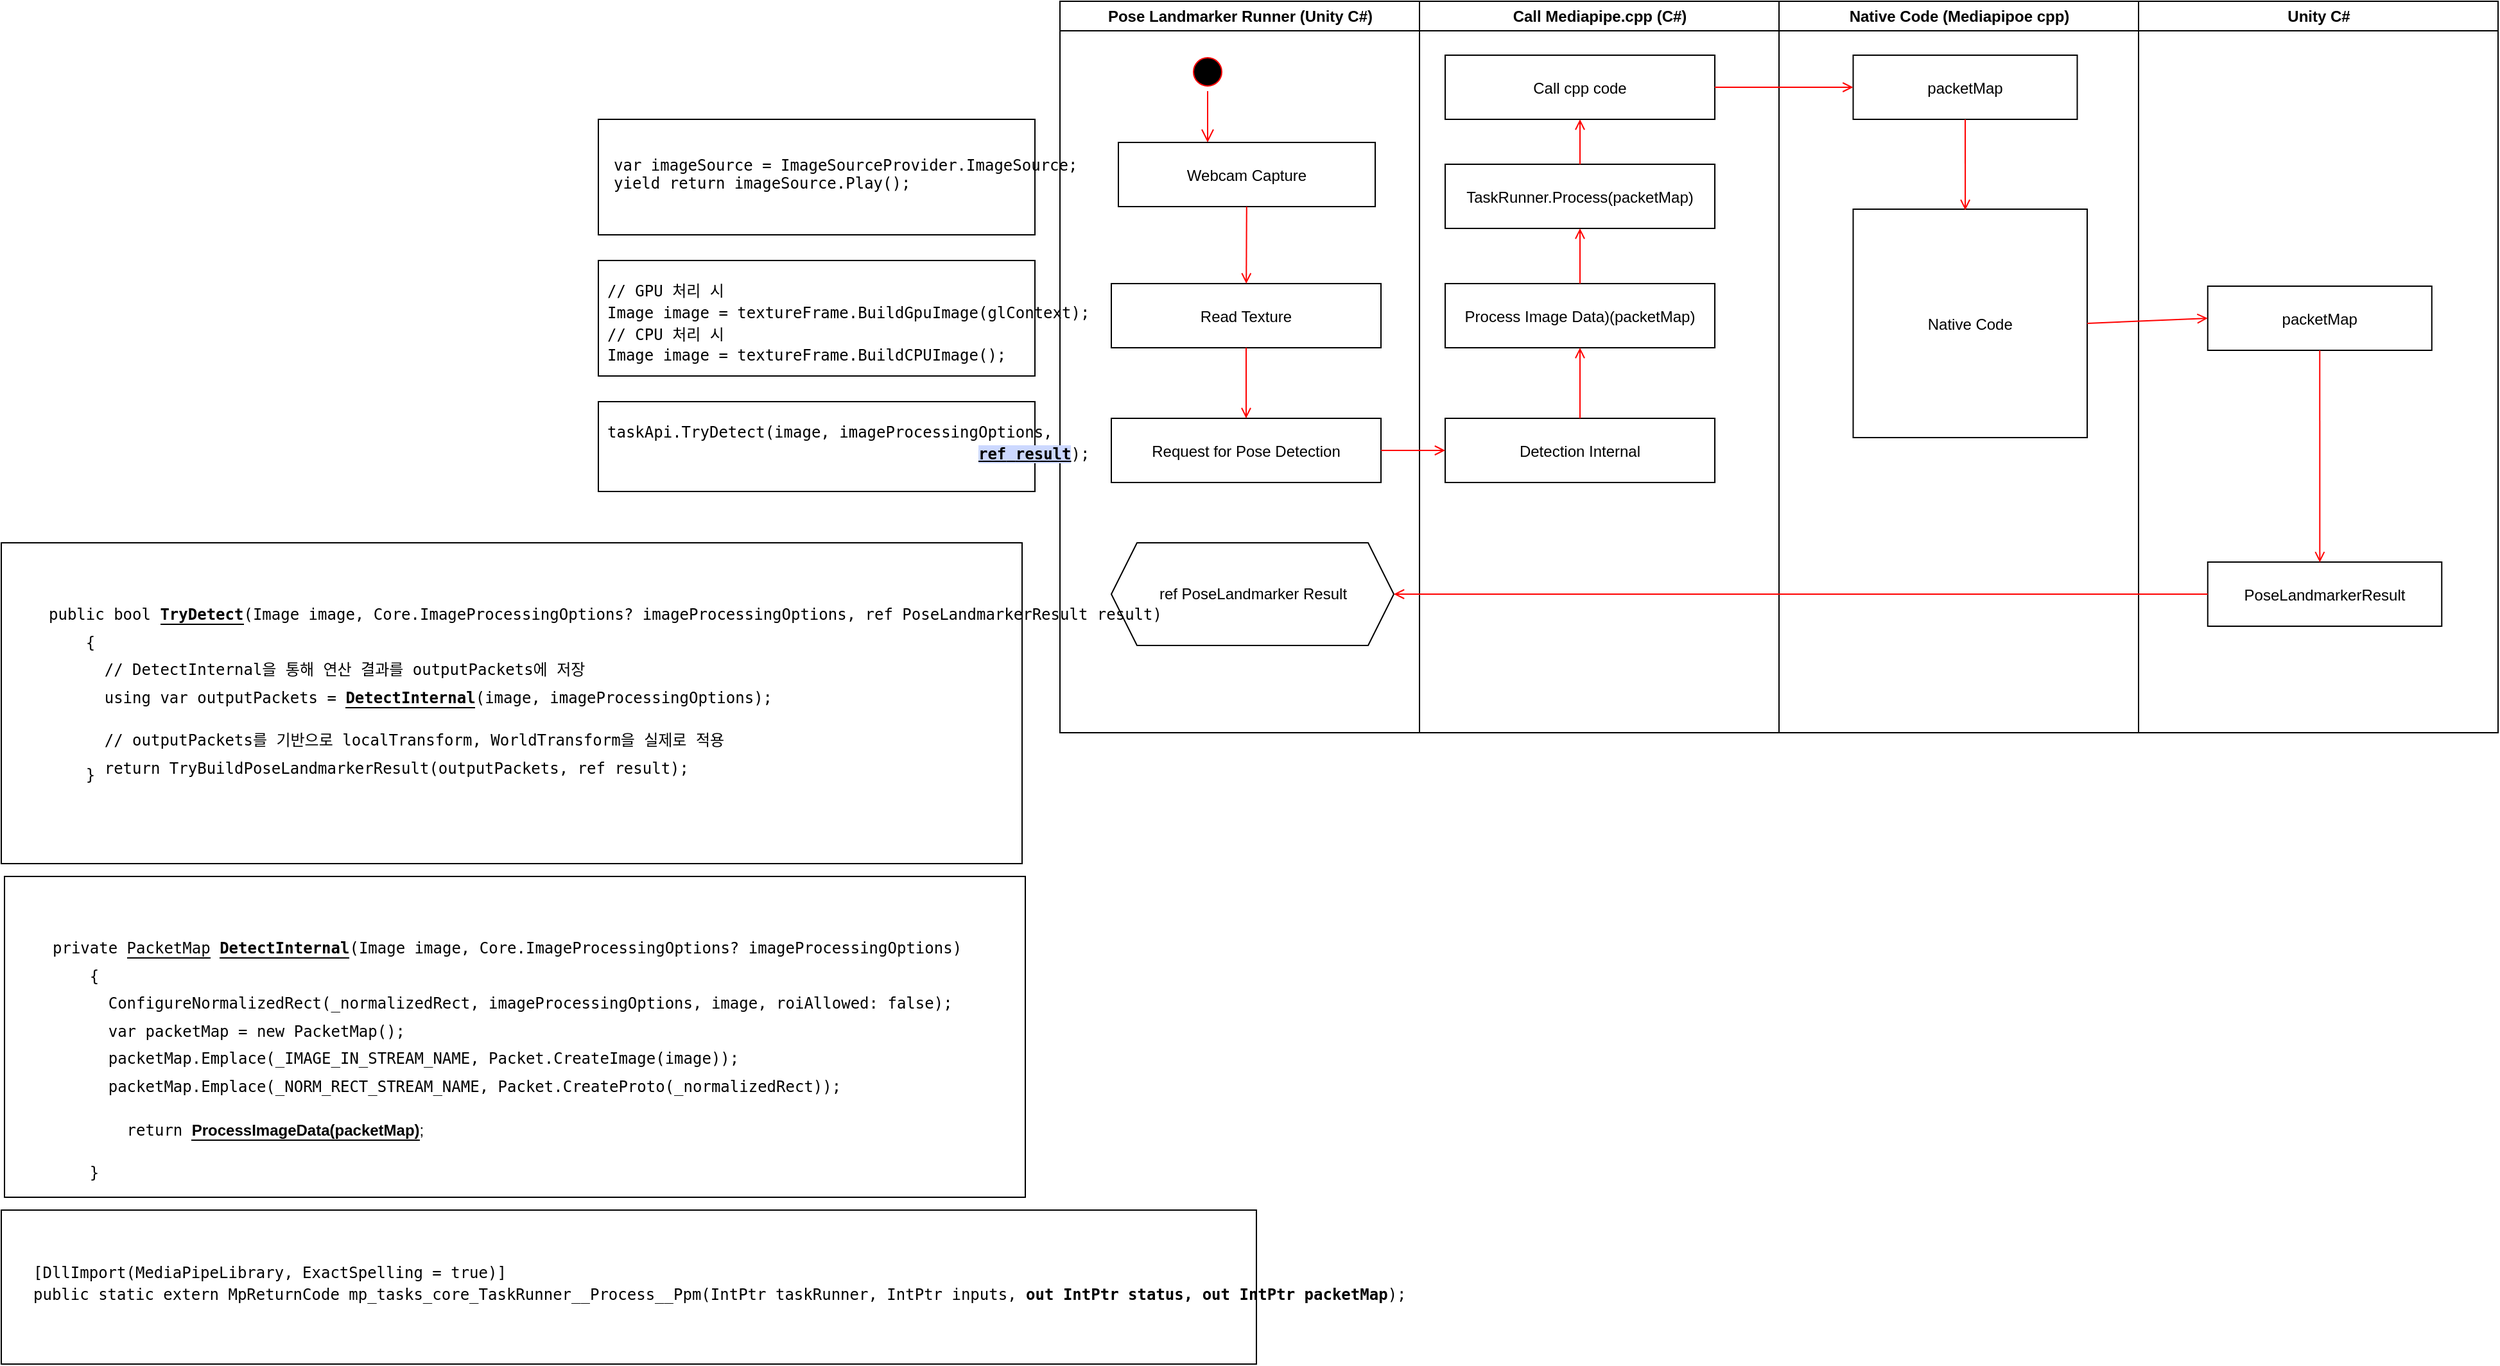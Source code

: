 <mxfile version="24.7.7">
  <diagram name="Page-1" id="e7e014a7-5840-1c2e-5031-d8a46d1fe8dd">
    <mxGraphModel dx="2557" dy="789" grid="1" gridSize="10" guides="1" tooltips="1" connect="1" arrows="1" fold="1" page="1" pageScale="1" pageWidth="1169" pageHeight="826" background="none" math="0" shadow="0">
      <root>
        <mxCell id="0" />
        <mxCell id="1" parent="0" />
        <mxCell id="2" value="Pose Landmarker Runner (Unity C#)" style="swimlane;whiteSpace=wrap" parent="1" vertex="1">
          <mxGeometry x="164.5" y="128" width="280" height="570" as="geometry" />
        </mxCell>
        <mxCell id="5" value="" style="ellipse;shape=startState;fillColor=#000000;strokeColor=#ff0000;" parent="2" vertex="1">
          <mxGeometry x="100" y="40" width="30" height="30" as="geometry" />
        </mxCell>
        <mxCell id="6" value="" style="edgeStyle=elbowEdgeStyle;elbow=horizontal;verticalAlign=bottom;endArrow=open;endSize=8;strokeColor=#FF0000;endFill=1;rounded=0" parent="2" source="5" target="7" edge="1">
          <mxGeometry x="100" y="40" as="geometry">
            <mxPoint x="115" y="110" as="targetPoint" />
          </mxGeometry>
        </mxCell>
        <mxCell id="7" value="Webcam Capture" style="" parent="2" vertex="1">
          <mxGeometry x="45.5" y="110" width="200" height="50" as="geometry" />
        </mxCell>
        <mxCell id="8" value="Read Texture" style="" parent="2" vertex="1">
          <mxGeometry x="40" y="220" width="210" height="50" as="geometry" />
        </mxCell>
        <mxCell id="9" value="" style="endArrow=open;strokeColor=#FF0000;endFill=1;rounded=0" parent="2" source="7" target="8" edge="1">
          <mxGeometry relative="1" as="geometry" />
        </mxCell>
        <mxCell id="10" value="Request for Pose Detection" style="" parent="2" vertex="1">
          <mxGeometry x="40" y="325" width="210" height="50" as="geometry" />
        </mxCell>
        <mxCell id="11" value="" style="endArrow=open;strokeColor=#FF0000;endFill=1;rounded=0" parent="2" source="8" target="10" edge="1">
          <mxGeometry relative="1" as="geometry" />
        </mxCell>
        <mxCell id="n3sr81KYQuMuHgAfEhZ_-74" value="ref PoseLandmarker Result" style="shape=hexagon;perimeter=hexagonPerimeter2;whiteSpace=wrap;html=1;fixedSize=1;" vertex="1" parent="2">
          <mxGeometry x="40" y="422" width="220" height="80" as="geometry" />
        </mxCell>
        <mxCell id="3" value="Call Mediapipe.cpp (C#)" style="swimlane;whiteSpace=wrap" parent="1" vertex="1">
          <mxGeometry x="444.5" y="128" width="280" height="570" as="geometry" />
        </mxCell>
        <mxCell id="16" value="Process Image Data)(packetMap)" style="" parent="3" vertex="1">
          <mxGeometry x="20" y="220" width="210" height="50" as="geometry" />
        </mxCell>
        <mxCell id="18" value="Detection Internal" style="" parent="3" vertex="1">
          <mxGeometry x="20" y="325" width="210" height="50" as="geometry" />
        </mxCell>
        <mxCell id="n3sr81KYQuMuHgAfEhZ_-59" value="" style="endArrow=open;strokeColor=#FF0000;endFill=1;rounded=0;exitX=0.5;exitY=0;exitDx=0;exitDy=0;entryX=0.5;entryY=1;entryDx=0;entryDy=0;" edge="1" parent="3" source="18" target="16">
          <mxGeometry relative="1" as="geometry">
            <mxPoint x="-125" y="280" as="sourcePoint" />
            <mxPoint x="-125" y="335" as="targetPoint" />
          </mxGeometry>
        </mxCell>
        <mxCell id="n3sr81KYQuMuHgAfEhZ_-60" value="TaskRunner.Process(packetMap)" style="" vertex="1" parent="3">
          <mxGeometry x="20" y="127" width="210" height="50" as="geometry" />
        </mxCell>
        <mxCell id="n3sr81KYQuMuHgAfEhZ_-61" value="" style="endArrow=open;strokeColor=#FF0000;endFill=1;rounded=0;exitX=0.5;exitY=0;exitDx=0;exitDy=0;entryX=0.5;entryY=1;entryDx=0;entryDy=0;" edge="1" parent="3" source="n3sr81KYQuMuHgAfEhZ_-60" target="15">
          <mxGeometry relative="1" as="geometry">
            <mxPoint x="-125" y="82" as="sourcePoint" />
            <mxPoint x="125" y="72" as="targetPoint" />
          </mxGeometry>
        </mxCell>
        <mxCell id="n3sr81KYQuMuHgAfEhZ_-62" value="" style="endArrow=open;strokeColor=#FF0000;endFill=1;rounded=0;exitX=0.5;exitY=0;exitDx=0;exitDy=0;entryX=0.5;entryY=1;entryDx=0;entryDy=0;" edge="1" parent="3" source="16" target="n3sr81KYQuMuHgAfEhZ_-60">
          <mxGeometry relative="1" as="geometry">
            <mxPoint x="135" y="137" as="sourcePoint" />
            <mxPoint x="135" y="82" as="targetPoint" />
          </mxGeometry>
        </mxCell>
        <mxCell id="15" value="Call cpp code" style="" parent="3" vertex="1">
          <mxGeometry x="20" y="42" width="210" height="50" as="geometry" />
        </mxCell>
        <mxCell id="4" value="Native Code (Mediapipoe cpp)" style="swimlane;whiteSpace=wrap" parent="1" vertex="1">
          <mxGeometry x="724.5" y="128" width="280" height="570" as="geometry" />
        </mxCell>
        <mxCell id="n3sr81KYQuMuHgAfEhZ_-66" value="packetMap" style="" vertex="1" parent="4">
          <mxGeometry x="57.75" y="42" width="174.5" height="50" as="geometry" />
        </mxCell>
        <mxCell id="n3sr81KYQuMuHgAfEhZ_-68" value="Native Code" style="" vertex="1" parent="4">
          <mxGeometry x="57.75" y="162" width="182.25" height="178" as="geometry" />
        </mxCell>
        <mxCell id="n3sr81KYQuMuHgAfEhZ_-69" value="" style="endArrow=open;strokeColor=#FF0000;endFill=1;rounded=0;exitX=0.5;exitY=1;exitDx=0;exitDy=0;entryX=0.479;entryY=0.004;entryDx=0;entryDy=0;entryPerimeter=0;" edge="1" parent="4" source="n3sr81KYQuMuHgAfEhZ_-66" target="n3sr81KYQuMuHgAfEhZ_-68">
          <mxGeometry relative="1" as="geometry">
            <mxPoint x="-40.5" y="77" as="sourcePoint" />
            <mxPoint x="67.5" y="77" as="targetPoint" />
          </mxGeometry>
        </mxCell>
        <mxCell id="20" value="" style="endArrow=open;strokeColor=#FF0000;endFill=1;rounded=0" parent="1" source="10" target="18" edge="1">
          <mxGeometry relative="1" as="geometry" />
        </mxCell>
        <mxCell id="n3sr81KYQuMuHgAfEhZ_-41" value="Unity C#" style="swimlane;whiteSpace=wrap;startSize=23;" vertex="1" parent="1">
          <mxGeometry x="1004.5" y="128" width="280" height="570" as="geometry" />
        </mxCell>
        <mxCell id="n3sr81KYQuMuHgAfEhZ_-70" value="packetMap" style="" vertex="1" parent="n3sr81KYQuMuHgAfEhZ_-41">
          <mxGeometry x="53.88" y="222" width="174.5" height="50" as="geometry" />
        </mxCell>
        <mxCell id="n3sr81KYQuMuHgAfEhZ_-71" value="PoseLandmarkerResult" style="" vertex="1" parent="n3sr81KYQuMuHgAfEhZ_-41">
          <mxGeometry x="53.88" y="437" width="182.25" height="50" as="geometry" />
        </mxCell>
        <mxCell id="n3sr81KYQuMuHgAfEhZ_-72" value="" style="endArrow=open;strokeColor=#FF0000;endFill=1;rounded=0;exitX=0.5;exitY=1;exitDx=0;exitDy=0;entryX=0.479;entryY=0.004;entryDx=0;entryDy=0;entryPerimeter=0;" edge="1" parent="n3sr81KYQuMuHgAfEhZ_-41" source="n3sr81KYQuMuHgAfEhZ_-70" target="n3sr81KYQuMuHgAfEhZ_-71">
          <mxGeometry relative="1" as="geometry">
            <mxPoint x="-44.37" y="257" as="sourcePoint" />
            <mxPoint x="63.63" y="257" as="targetPoint" />
          </mxGeometry>
        </mxCell>
        <mxCell id="n3sr81KYQuMuHgAfEhZ_-48" value="" style="rounded=0;whiteSpace=wrap;html=1;" vertex="1" parent="1">
          <mxGeometry x="-195" y="220" width="340" height="90" as="geometry" />
        </mxCell>
        <mxCell id="n3sr81KYQuMuHgAfEhZ_-47" value="&lt;pre&gt;&lt;code class=&quot;language-csharp&quot;&gt;var imageSource = ImageSourceProvider.ImageSource;&#xa;yield return imageSource.Play();&#xa;&lt;/code&gt;&lt;/pre&gt;" style="text;whiteSpace=wrap;html=1;" vertex="1" parent="1">
          <mxGeometry x="-185" y="230" width="330" height="80" as="geometry" />
        </mxCell>
        <mxCell id="n3sr81KYQuMuHgAfEhZ_-49" value="" style="rounded=0;whiteSpace=wrap;html=1;" vertex="1" parent="1">
          <mxGeometry x="-195" y="330" width="340" height="90" as="geometry" />
        </mxCell>
        <mxCell id="n3sr81KYQuMuHgAfEhZ_-50" value="&lt;pre style=&quot;line-height: 40%;&quot;&gt;&lt;code class=&quot;language-csharp&quot;&gt;// GPU 처리 시&lt;/code&gt;&lt;/pre&gt;&lt;pre style=&quot;line-height: 40%;&quot;&gt;&lt;code class=&quot;language-csharp&quot;&gt;Image image = textureFrame.BuildGpuImage(glContext); &lt;br&gt;&lt;pre style=&quot;line-height: 40%;&quot;&gt;&lt;code class=&quot;language-csharp&quot;&gt;// CPU 처리 시&lt;/code&gt;&lt;/pre&gt;&lt;/code&gt;&lt;/pre&gt;&lt;pre style=&quot;line-height: 40%;&quot;&gt;&lt;code class=&quot;language-csharp&quot;&gt;Image image = textureFrame.BuildCPUImage(); &lt;br&gt;&lt;/code&gt;&lt;/pre&gt;" style="text;whiteSpace=wrap;html=1;" vertex="1" parent="1">
          <mxGeometry x="-190" y="333" width="330" height="80" as="geometry" />
        </mxCell>
        <mxCell id="n3sr81KYQuMuHgAfEhZ_-51" value="" style="rounded=0;whiteSpace=wrap;html=1;" vertex="1" parent="1">
          <mxGeometry x="-195" y="440" width="340" height="70" as="geometry" />
        </mxCell>
        <mxCell id="n3sr81KYQuMuHgAfEhZ_-52" value="&lt;pre style=&quot;line-height: 40%;&quot;&gt;taskApi.TryDetect(image, imageProcessingOptions, &lt;/pre&gt;&lt;pre style=&quot;line-height: 40%;&quot;&gt;&lt;span style=&quot;white-space: pre;&quot;&gt;&#x9;&lt;/span&gt;&lt;span style=&quot;white-space: pre;&quot;&gt;&#x9;&lt;/span&gt;&lt;span style=&quot;white-space: pre;&quot;&gt;&#x9;&lt;/span&gt;&lt;span style=&quot;white-space: pre;&quot;&gt;&#x9;&lt;/span&gt;&lt;span style=&quot;white-space: pre;&quot;&gt;&#x9;&lt;/span&gt;&lt;u style=&quot;background-color: rgb(204, 216, 255);&quot;&gt;&lt;b&gt;ref&lt;/b&gt; &lt;b&gt;result&lt;/b&gt;&lt;/u&gt;);&lt;br&gt;&lt;span style=&quot;background-color: initial; font-family: Helvetica; white-space: normal;&quot;&gt;&lt;/span&gt;&lt;/pre&gt;" style="text;whiteSpace=wrap;html=1;" vertex="1" parent="1">
          <mxGeometry x="-190" y="443" width="330" height="57" as="geometry" />
        </mxCell>
        <mxCell id="n3sr81KYQuMuHgAfEhZ_-53" value="" style="rounded=0;whiteSpace=wrap;html=1;" vertex="1" parent="1">
          <mxGeometry x="-660" y="550" width="795" height="250" as="geometry" />
        </mxCell>
        <mxCell id="n3sr81KYQuMuHgAfEhZ_-54" value="&lt;pre style=&quot;line-height: 40%;&quot;&gt;public bool &lt;span class=&quot;notion-enable-hover&quot; data-token-index=&quot;1&quot; style=&quot;color:inherit;border-bottom:0.05em solid;word-wrap:break-word;font-weight:600&quot;&gt;TryDetect&lt;/span&gt;(Image image, Core.ImageProcessingOptions? imageProcessingOptions, ref PoseLandmarkerResult result)&lt;/pre&gt;&lt;pre style=&quot;line-height: 40%;&quot;&gt;&lt;br&gt;    {&lt;br&gt;&#x9; &lt;/pre&gt;&lt;pre style=&quot;line-height: 40%;&quot;&gt;      // DetectInternal을 통해 연산 결과를 outputPackets에 저장&lt;/pre&gt;&lt;pre style=&quot;line-height: 40%;&quot;&gt;&lt;br&gt;      using var outputPackets = &lt;span class=&quot;notion-enable-hover&quot; data-token-index=&quot;3&quot; style=&quot;color:inherit;border-bottom:0.05em solid;word-wrap:break-word;font-weight:600&quot;&gt;DetectInternal&lt;/span&gt;(image, imageProcessingOptions);&lt;/pre&gt;&lt;pre style=&quot;line-height: 40%;&quot;&gt;&lt;br&gt;&lt;/pre&gt;&lt;pre style=&quot;line-height: 40%;&quot;&gt;      // outputPackets를 기반으로 localTransform, WorldTransform을 실제로 적용&lt;/pre&gt;&lt;pre style=&quot;line-height: 40%;&quot;&gt;&lt;br&gt;      return TryBuildPoseLandmarkerResult(outputPackets, ref result);&lt;br&gt;    }&lt;br&gt;&lt;/pre&gt;&lt;pre style=&quot;line-height: 40%;&quot;&gt;&lt;span style=&quot;background-color: initial; font-family: Helvetica; white-space: normal;&quot;&gt;&lt;/span&gt;&lt;/pre&gt;" style="text;whiteSpace=wrap;html=1;" vertex="1" parent="1">
          <mxGeometry x="-625" y="585" width="730" height="180" as="geometry" />
        </mxCell>
        <mxCell id="n3sr81KYQuMuHgAfEhZ_-56" value="" style="rounded=0;whiteSpace=wrap;html=1;" vertex="1" parent="1">
          <mxGeometry x="-657.5" y="810" width="795" height="250" as="geometry" />
        </mxCell>
        <mxCell id="n3sr81KYQuMuHgAfEhZ_-57" value="&lt;pre style=&quot;line-height: 40%;&quot;&gt;private &lt;span class=&quot;notion-enable-hover&quot; data-token-index=&quot;1&quot; style=&quot;color:inherit;border-bottom:0.05em solid;word-wrap:break-word&quot;&gt;PacketMap&lt;/span&gt; &lt;span class=&quot;notion-enable-hover&quot; data-token-index=&quot;3&quot; style=&quot;color:inherit;border-bottom:0.05em solid;word-wrap:break-word;font-weight:600&quot;&gt;DetectInternal&lt;/span&gt;(Image image, Core.ImageProcessingOptions? imageProcessingOptions)&lt;br/&gt;&lt;br/&gt;&lt;/pre&gt;&lt;pre style=&quot;line-height: 40%;&quot;&gt;    {&lt;br&gt;&#x9; &lt;/pre&gt;&lt;pre style=&quot;line-height: 40%;&quot;&gt;      ConfigureNormalizedRect(_normalizedRect, imageProcessingOptions, image, roiAllowed: false);&lt;br/&gt;&lt;br/&gt;&lt;/pre&gt;&lt;pre style=&quot;line-height: 40%;&quot;&gt;      var packetMap = new PacketMap();&lt;br/&gt;&lt;br/&gt;&lt;/pre&gt;&lt;pre style=&quot;line-height: 40%;&quot;&gt;      packetMap.Emplace(_IMAGE_IN_STREAM_NAME, Packet.CreateImage(image));&lt;br/&gt;&lt;br/&gt;&lt;/pre&gt;&lt;pre style=&quot;line-height: 40%;&quot;&gt;      packetMap.Emplace(_NORM_RECT_STREAM_NAME, Packet.CreateProto(_normalizedRect));&lt;/pre&gt;&lt;pre style=&quot;line-height: 40%;&quot;&gt;      &lt;/pre&gt;&lt;pre style=&quot;line-height: 40%;&quot;&gt;&lt;span style=&quot;white-space: pre;&quot;&gt;&#x9;&lt;/span&gt;return &lt;span style=&quot;background-color: initial; color: inherit; font-family: Helvetica; white-space: normal; border-bottom: 0.05em solid; overflow-wrap: break-word; font-weight: 600;&quot; class=&quot;notion-enable-hover&quot; data-token-index=&quot;1&quot;&gt;ProcessImageData(packetMap)&lt;/span&gt;&lt;span style=&quot;background-color: initial; font-family: Helvetica; white-space: normal;&quot;&gt;;&lt;/span&gt;&lt;/pre&gt;&lt;pre style=&quot;line-height: 40%;&quot;&gt;&lt;br/&gt;&lt;/pre&gt;&lt;pre style=&quot;line-height: 40%;&quot;&gt;    }&lt;br&gt;&lt;/pre&gt;&lt;pre style=&quot;line-height: 40%;&quot;&gt;&lt;br&gt;&lt;/pre&gt;&lt;pre style=&quot;line-height: 40%;&quot;&gt;&lt;span style=&quot;background-color: initial; font-family: Helvetica; white-space: normal;&quot;&gt;&lt;/span&gt;&lt;/pre&gt;" style="text;whiteSpace=wrap;html=1;" vertex="1" parent="1">
          <mxGeometry x="-622.5" y="845" width="730" height="180" as="geometry" />
        </mxCell>
        <mxCell id="n3sr81KYQuMuHgAfEhZ_-64" value="" style="rounded=0;whiteSpace=wrap;html=1;" vertex="1" parent="1">
          <mxGeometry x="-660" y="1070" width="977.5" height="120" as="geometry" />
        </mxCell>
        <mxCell id="n3sr81KYQuMuHgAfEhZ_-65" value="&lt;pre style=&quot;line-height: 40%;&quot;&gt;[DllImport(MediaPipeLibrary, ExactSpelling = true)]&lt;br&gt;&lt;/pre&gt;&lt;pre style=&quot;line-height: 40%;&quot;&gt;public static extern MpReturnCode mp_tasks_core_TaskRunner__Process__Ppm(IntPtr taskRunner, IntPtr inputs, &lt;span class=&quot;notion-enable-hover&quot; data-token-index=&quot;1&quot; style=&quot;font-weight:600&quot;&gt;out IntPtr status, out IntPtr packetMap&lt;/span&gt;);&lt;br&gt;&lt;/pre&gt;&lt;pre style=&quot;line-height: 40%;&quot;&gt;&lt;span style=&quot;background-color: initial; font-family: Helvetica; white-space: normal;&quot;&gt;&lt;/span&gt;&lt;/pre&gt;" style="text;whiteSpace=wrap;html=1;" vertex="1" parent="1">
          <mxGeometry x="-637.5" y="1097.5" width="932.5" height="65" as="geometry" />
        </mxCell>
        <mxCell id="n3sr81KYQuMuHgAfEhZ_-67" value="" style="endArrow=open;strokeColor=#FF0000;endFill=1;rounded=0;exitX=1;exitY=0.5;exitDx=0;exitDy=0;entryX=0;entryY=0.5;entryDx=0;entryDy=0;" edge="1" parent="1" source="15" target="n3sr81KYQuMuHgAfEhZ_-66">
          <mxGeometry relative="1" as="geometry">
            <mxPoint x="579.5" y="265" as="sourcePoint" />
            <mxPoint x="579.5" y="230" as="targetPoint" />
          </mxGeometry>
        </mxCell>
        <mxCell id="n3sr81KYQuMuHgAfEhZ_-73" value="" style="endArrow=open;strokeColor=#FF0000;endFill=1;rounded=0;exitX=1;exitY=0.5;exitDx=0;exitDy=0;entryX=0;entryY=0.5;entryDx=0;entryDy=0;" edge="1" parent="1" source="n3sr81KYQuMuHgAfEhZ_-68" target="n3sr81KYQuMuHgAfEhZ_-70">
          <mxGeometry relative="1" as="geometry">
            <mxPoint x="1080" y="270" as="sourcePoint" />
            <mxPoint x="1188" y="270" as="targetPoint" />
          </mxGeometry>
        </mxCell>
        <mxCell id="n3sr81KYQuMuHgAfEhZ_-75" value="" style="endArrow=open;strokeColor=#FF0000;endFill=1;rounded=0;exitX=0;exitY=0.5;exitDx=0;exitDy=0;entryX=1;entryY=0.5;entryDx=0;entryDy=0;" edge="1" parent="1" source="n3sr81KYQuMuHgAfEhZ_-71" target="n3sr81KYQuMuHgAfEhZ_-74">
          <mxGeometry relative="1" as="geometry">
            <mxPoint x="585" y="540" as="sourcePoint" />
            <mxPoint x="585" y="600" as="targetPoint" />
          </mxGeometry>
        </mxCell>
      </root>
    </mxGraphModel>
  </diagram>
</mxfile>
